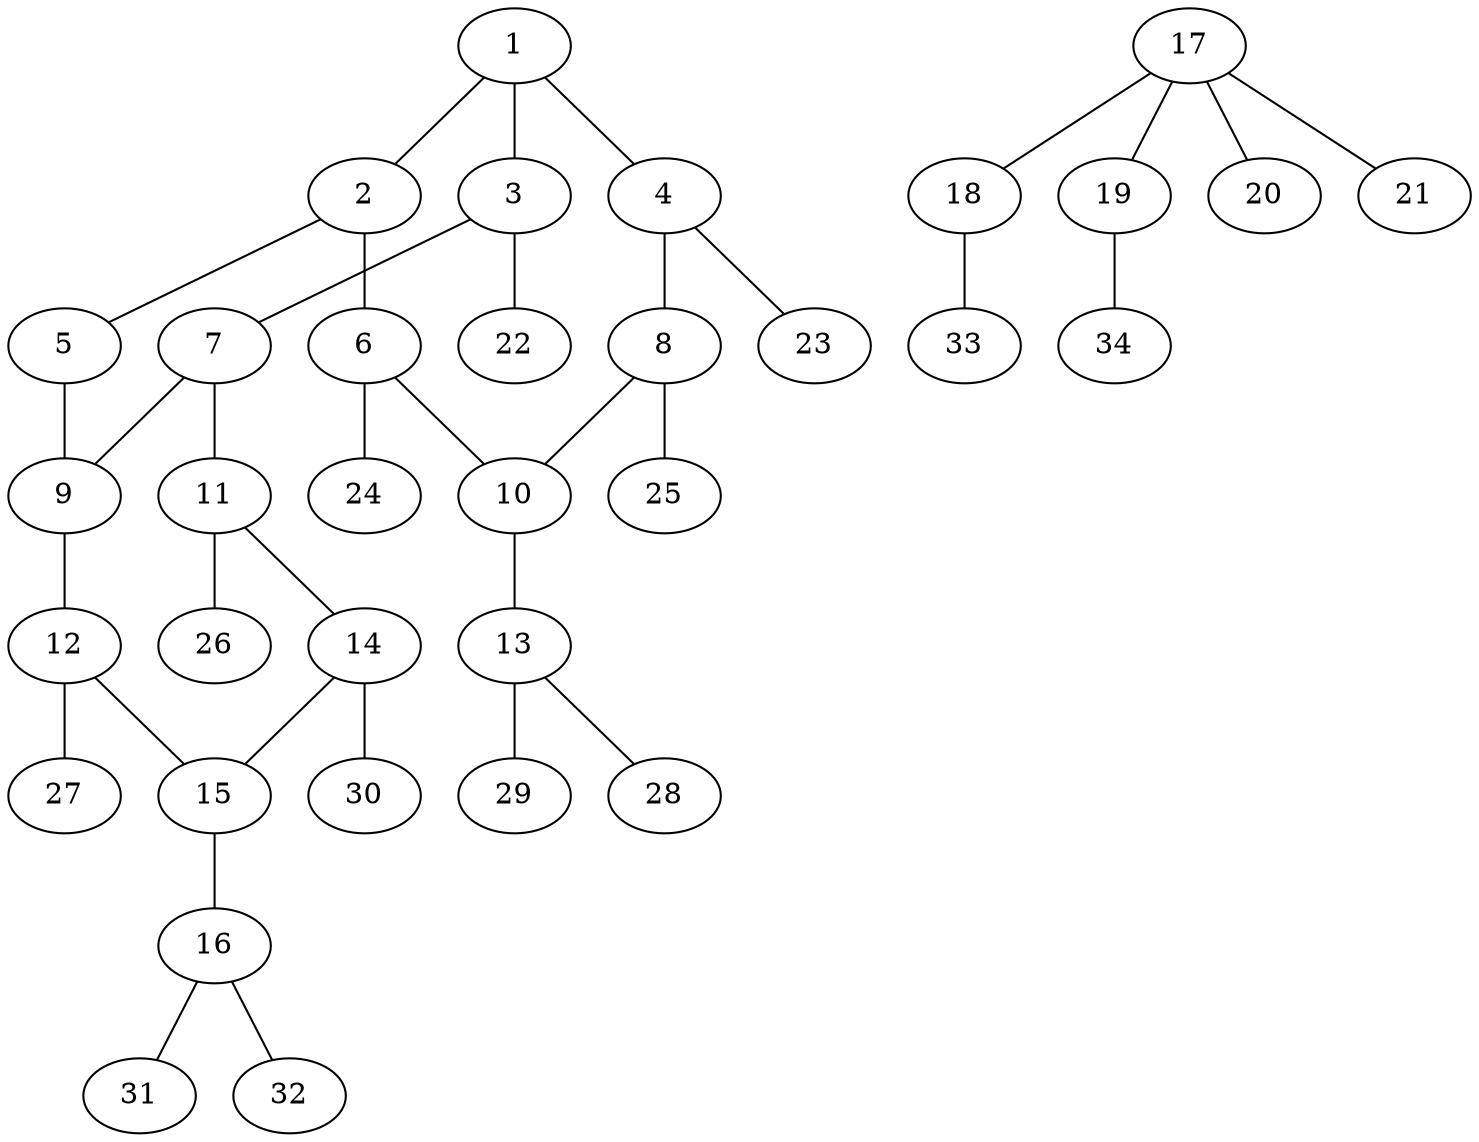 graph molecule_712 {
	1	 [chem=C];
	2	 [chem=C];
	1 -- 2	 [valence=1];
	3	 [chem=C];
	1 -- 3	 [valence=2];
	4	 [chem=C];
	1 -- 4	 [valence=1];
	5	 [chem=N];
	2 -- 5	 [valence=2];
	6	 [chem=C];
	2 -- 6	 [valence=1];
	7	 [chem=C];
	3 -- 7	 [valence=1];
	22	 [chem=H];
	3 -- 22	 [valence=1];
	8	 [chem=C];
	4 -- 8	 [valence=2];
	23	 [chem=H];
	4 -- 23	 [valence=1];
	9	 [chem=C];
	5 -- 9	 [valence=1];
	10	 [chem=C];
	6 -- 10	 [valence=2];
	24	 [chem=H];
	6 -- 24	 [valence=1];
	7 -- 9	 [valence=2];
	11	 [chem=C];
	7 -- 11	 [valence=1];
	8 -- 10	 [valence=1];
	25	 [chem=H];
	8 -- 25	 [valence=1];
	12	 [chem=C];
	9 -- 12	 [valence=1];
	13	 [chem=N];
	10 -- 13	 [valence=1];
	14	 [chem=C];
	11 -- 14	 [valence=2];
	26	 [chem=H];
	11 -- 26	 [valence=1];
	15	 [chem=C];
	12 -- 15	 [valence=2];
	27	 [chem=H];
	12 -- 27	 [valence=1];
	28	 [chem=H];
	13 -- 28	 [valence=1];
	29	 [chem=H];
	13 -- 29	 [valence=1];
	14 -- 15	 [valence=1];
	30	 [chem=H];
	14 -- 30	 [valence=1];
	16	 [chem=N];
	15 -- 16	 [valence=1];
	31	 [chem=H];
	16 -- 31	 [valence=1];
	32	 [chem=H];
	16 -- 32	 [valence=1];
	17	 [chem=S];
	18	 [chem=O];
	17 -- 18	 [valence=1];
	19	 [chem=O];
	17 -- 19	 [valence=1];
	20	 [chem=O];
	17 -- 20	 [valence=2];
	21	 [chem=O];
	17 -- 21	 [valence=2];
	33	 [chem=H];
	18 -- 33	 [valence=1];
	34	 [chem=H];
	19 -- 34	 [valence=1];
}
